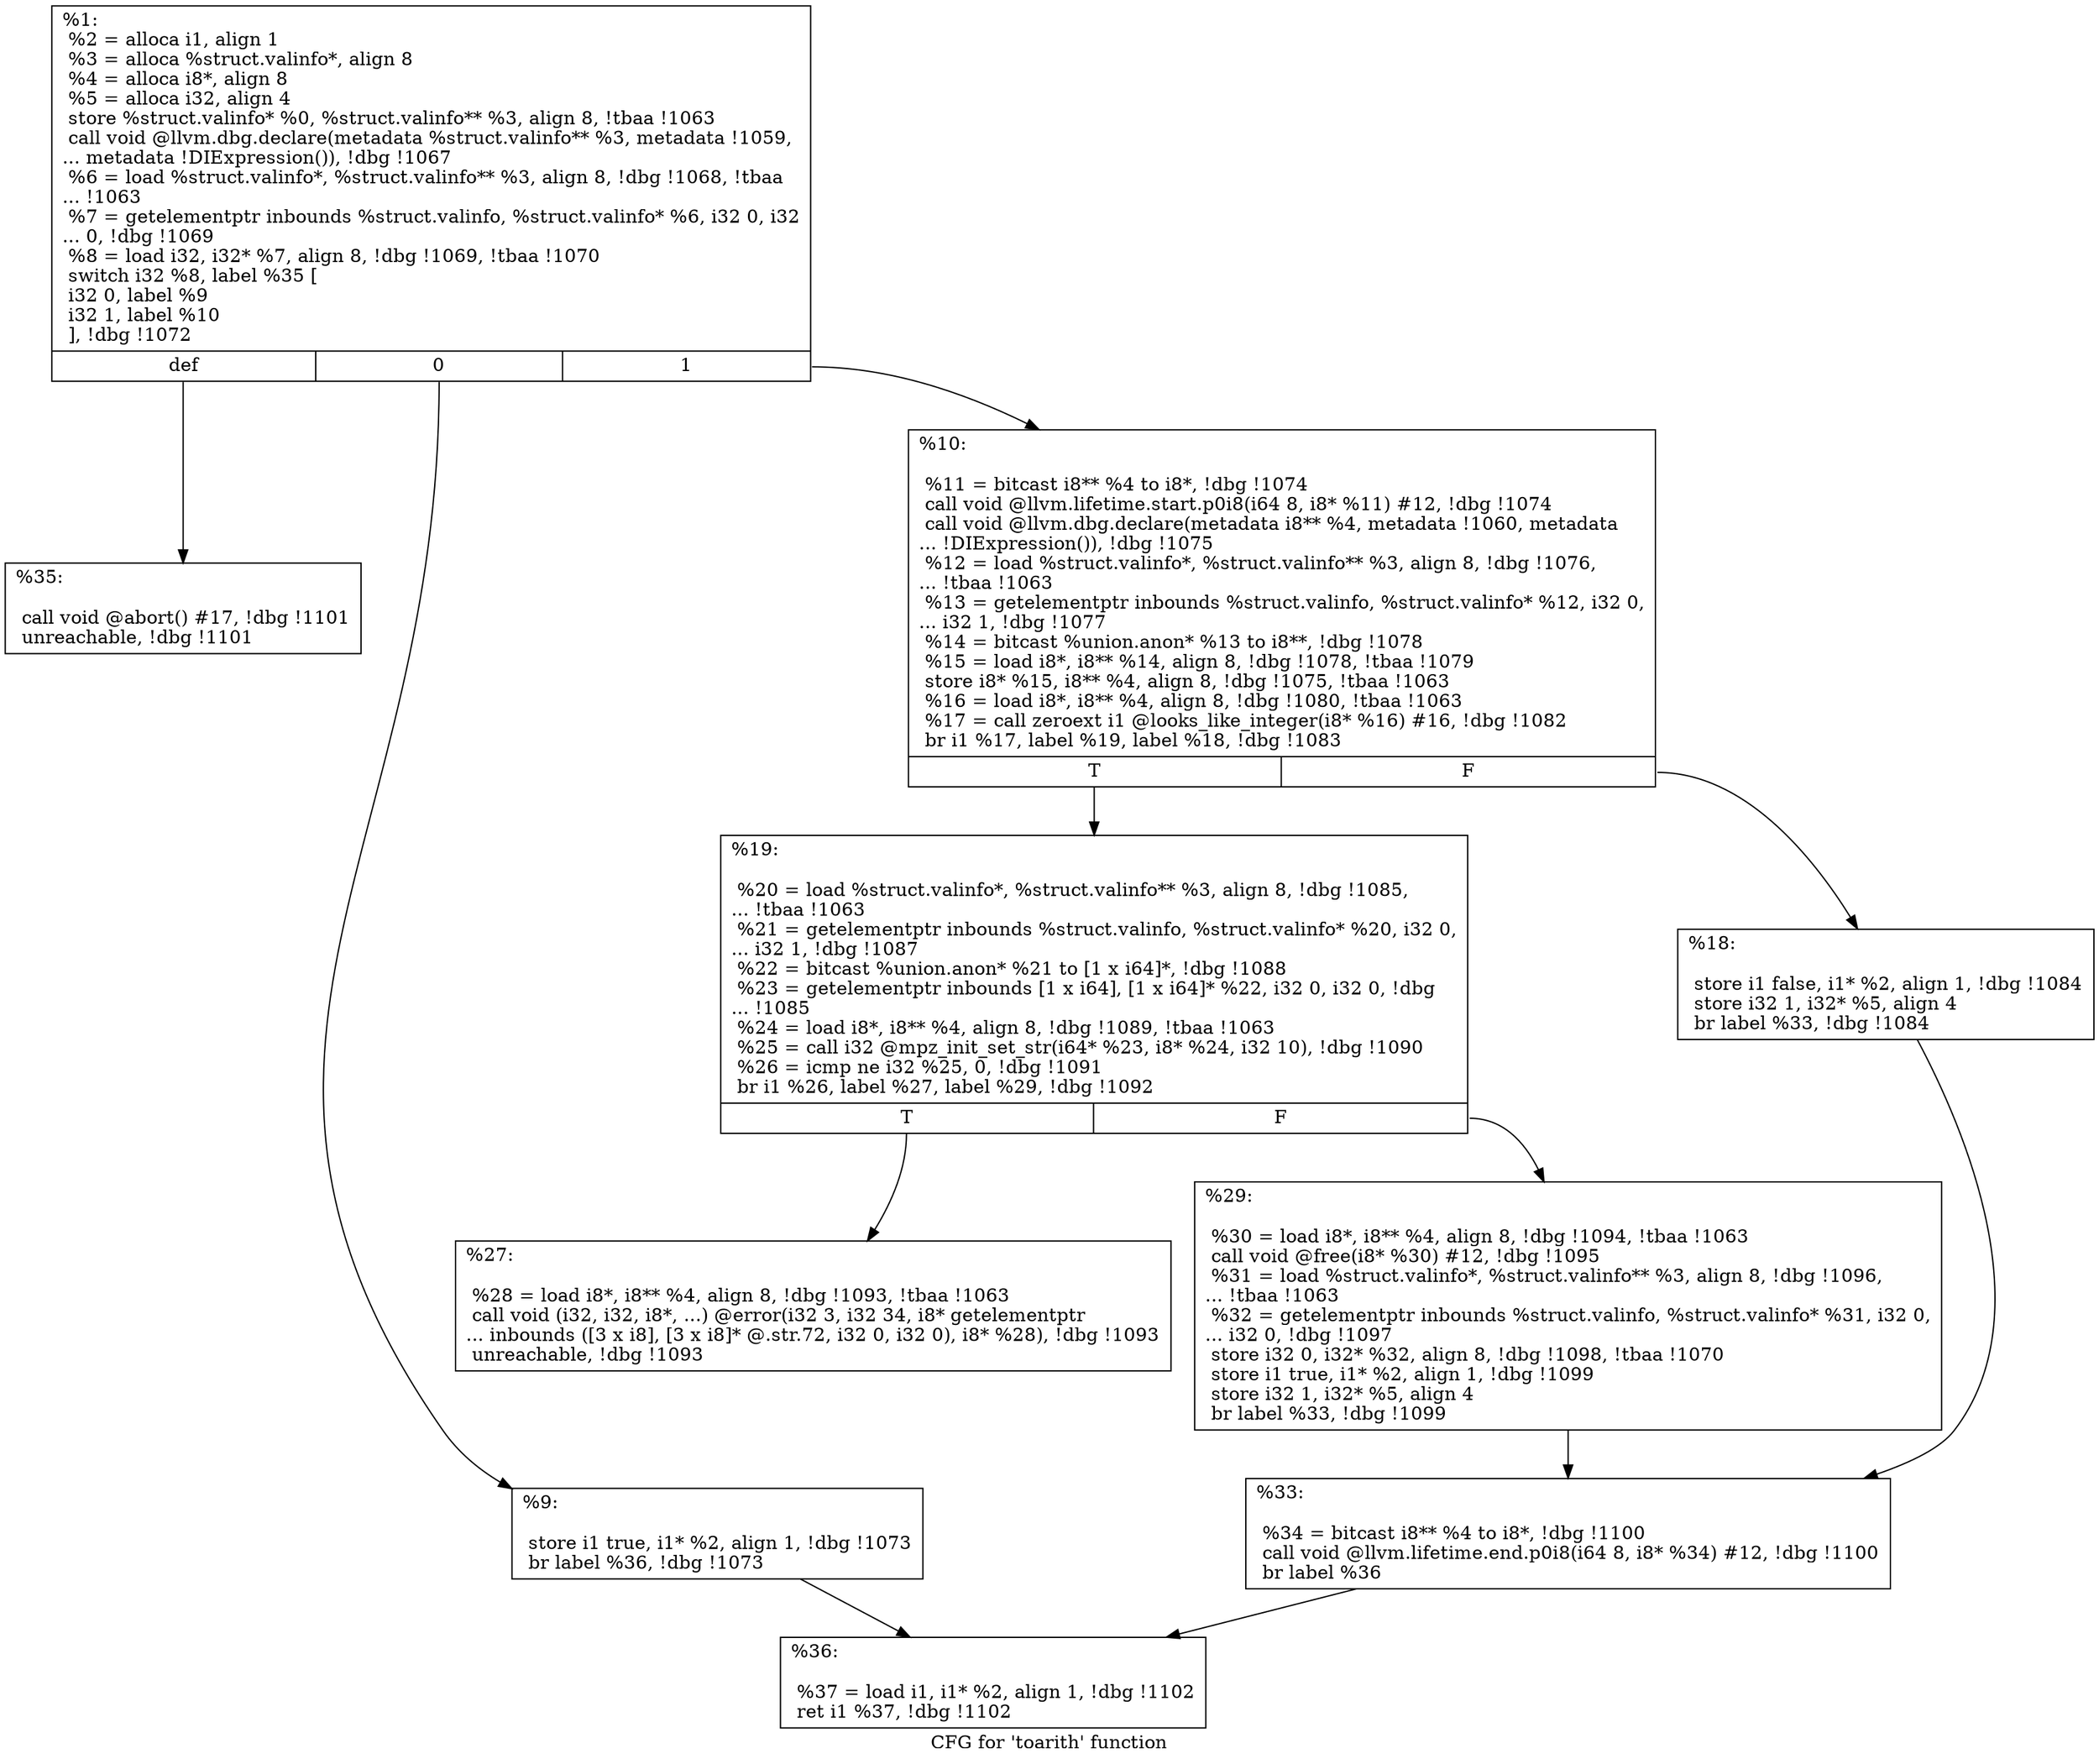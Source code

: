 digraph "CFG for 'toarith' function" {
	label="CFG for 'toarith' function";

	Node0x9314e0 [shape=record,label="{%1:\l  %2 = alloca i1, align 1\l  %3 = alloca %struct.valinfo*, align 8\l  %4 = alloca i8*, align 8\l  %5 = alloca i32, align 4\l  store %struct.valinfo* %0, %struct.valinfo** %3, align 8, !tbaa !1063\l  call void @llvm.dbg.declare(metadata %struct.valinfo** %3, metadata !1059,\l... metadata !DIExpression()), !dbg !1067\l  %6 = load %struct.valinfo*, %struct.valinfo** %3, align 8, !dbg !1068, !tbaa\l... !1063\l  %7 = getelementptr inbounds %struct.valinfo, %struct.valinfo* %6, i32 0, i32\l... 0, !dbg !1069\l  %8 = load i32, i32* %7, align 8, !dbg !1069, !tbaa !1070\l  switch i32 %8, label %35 [\l    i32 0, label %9\l    i32 1, label %10\l  ], !dbg !1072\l|{<s0>def|<s1>0|<s2>1}}"];
	Node0x9314e0:s0 -> Node0x9317f0;
	Node0x9314e0:s1 -> Node0x9315c0;
	Node0x9314e0:s2 -> Node0x931610;
	Node0x9315c0 [shape=record,label="{%9:\l\l  store i1 true, i1* %2, align 1, !dbg !1073\l  br label %36, !dbg !1073\l}"];
	Node0x9315c0 -> Node0x931840;
	Node0x931610 [shape=record,label="{%10:\l\l  %11 = bitcast i8** %4 to i8*, !dbg !1074\l  call void @llvm.lifetime.start.p0i8(i64 8, i8* %11) #12, !dbg !1074\l  call void @llvm.dbg.declare(metadata i8** %4, metadata !1060, metadata\l... !DIExpression()), !dbg !1075\l  %12 = load %struct.valinfo*, %struct.valinfo** %3, align 8, !dbg !1076,\l... !tbaa !1063\l  %13 = getelementptr inbounds %struct.valinfo, %struct.valinfo* %12, i32 0,\l... i32 1, !dbg !1077\l  %14 = bitcast %union.anon* %13 to i8**, !dbg !1078\l  %15 = load i8*, i8** %14, align 8, !dbg !1078, !tbaa !1079\l  store i8* %15, i8** %4, align 8, !dbg !1075, !tbaa !1063\l  %16 = load i8*, i8** %4, align 8, !dbg !1080, !tbaa !1063\l  %17 = call zeroext i1 @looks_like_integer(i8* %16) #16, !dbg !1082\l  br i1 %17, label %19, label %18, !dbg !1083\l|{<s0>T|<s1>F}}"];
	Node0x931610:s0 -> Node0x9316b0;
	Node0x931610:s1 -> Node0x931660;
	Node0x931660 [shape=record,label="{%18:\l\l  store i1 false, i1* %2, align 1, !dbg !1084\l  store i32 1, i32* %5, align 4\l  br label %33, !dbg !1084\l}"];
	Node0x931660 -> Node0x9317a0;
	Node0x9316b0 [shape=record,label="{%19:\l\l  %20 = load %struct.valinfo*, %struct.valinfo** %3, align 8, !dbg !1085,\l... !tbaa !1063\l  %21 = getelementptr inbounds %struct.valinfo, %struct.valinfo* %20, i32 0,\l... i32 1, !dbg !1087\l  %22 = bitcast %union.anon* %21 to [1 x i64]*, !dbg !1088\l  %23 = getelementptr inbounds [1 x i64], [1 x i64]* %22, i32 0, i32 0, !dbg\l... !1085\l  %24 = load i8*, i8** %4, align 8, !dbg !1089, !tbaa !1063\l  %25 = call i32 @mpz_init_set_str(i64* %23, i8* %24, i32 10), !dbg !1090\l  %26 = icmp ne i32 %25, 0, !dbg !1091\l  br i1 %26, label %27, label %29, !dbg !1092\l|{<s0>T|<s1>F}}"];
	Node0x9316b0:s0 -> Node0x931700;
	Node0x9316b0:s1 -> Node0x931750;
	Node0x931700 [shape=record,label="{%27:\l\l  %28 = load i8*, i8** %4, align 8, !dbg !1093, !tbaa !1063\l  call void (i32, i32, i8*, ...) @error(i32 3, i32 34, i8* getelementptr\l... inbounds ([3 x i8], [3 x i8]* @.str.72, i32 0, i32 0), i8* %28), !dbg !1093\l  unreachable, !dbg !1093\l}"];
	Node0x931750 [shape=record,label="{%29:\l\l  %30 = load i8*, i8** %4, align 8, !dbg !1094, !tbaa !1063\l  call void @free(i8* %30) #12, !dbg !1095\l  %31 = load %struct.valinfo*, %struct.valinfo** %3, align 8, !dbg !1096,\l... !tbaa !1063\l  %32 = getelementptr inbounds %struct.valinfo, %struct.valinfo* %31, i32 0,\l... i32 0, !dbg !1097\l  store i32 0, i32* %32, align 8, !dbg !1098, !tbaa !1070\l  store i1 true, i1* %2, align 1, !dbg !1099\l  store i32 1, i32* %5, align 4\l  br label %33, !dbg !1099\l}"];
	Node0x931750 -> Node0x9317a0;
	Node0x9317a0 [shape=record,label="{%33:\l\l  %34 = bitcast i8** %4 to i8*, !dbg !1100\l  call void @llvm.lifetime.end.p0i8(i64 8, i8* %34) #12, !dbg !1100\l  br label %36\l}"];
	Node0x9317a0 -> Node0x931840;
	Node0x9317f0 [shape=record,label="{%35:\l\l  call void @abort() #17, !dbg !1101\l  unreachable, !dbg !1101\l}"];
	Node0x931840 [shape=record,label="{%36:\l\l  %37 = load i1, i1* %2, align 1, !dbg !1102\l  ret i1 %37, !dbg !1102\l}"];
}

